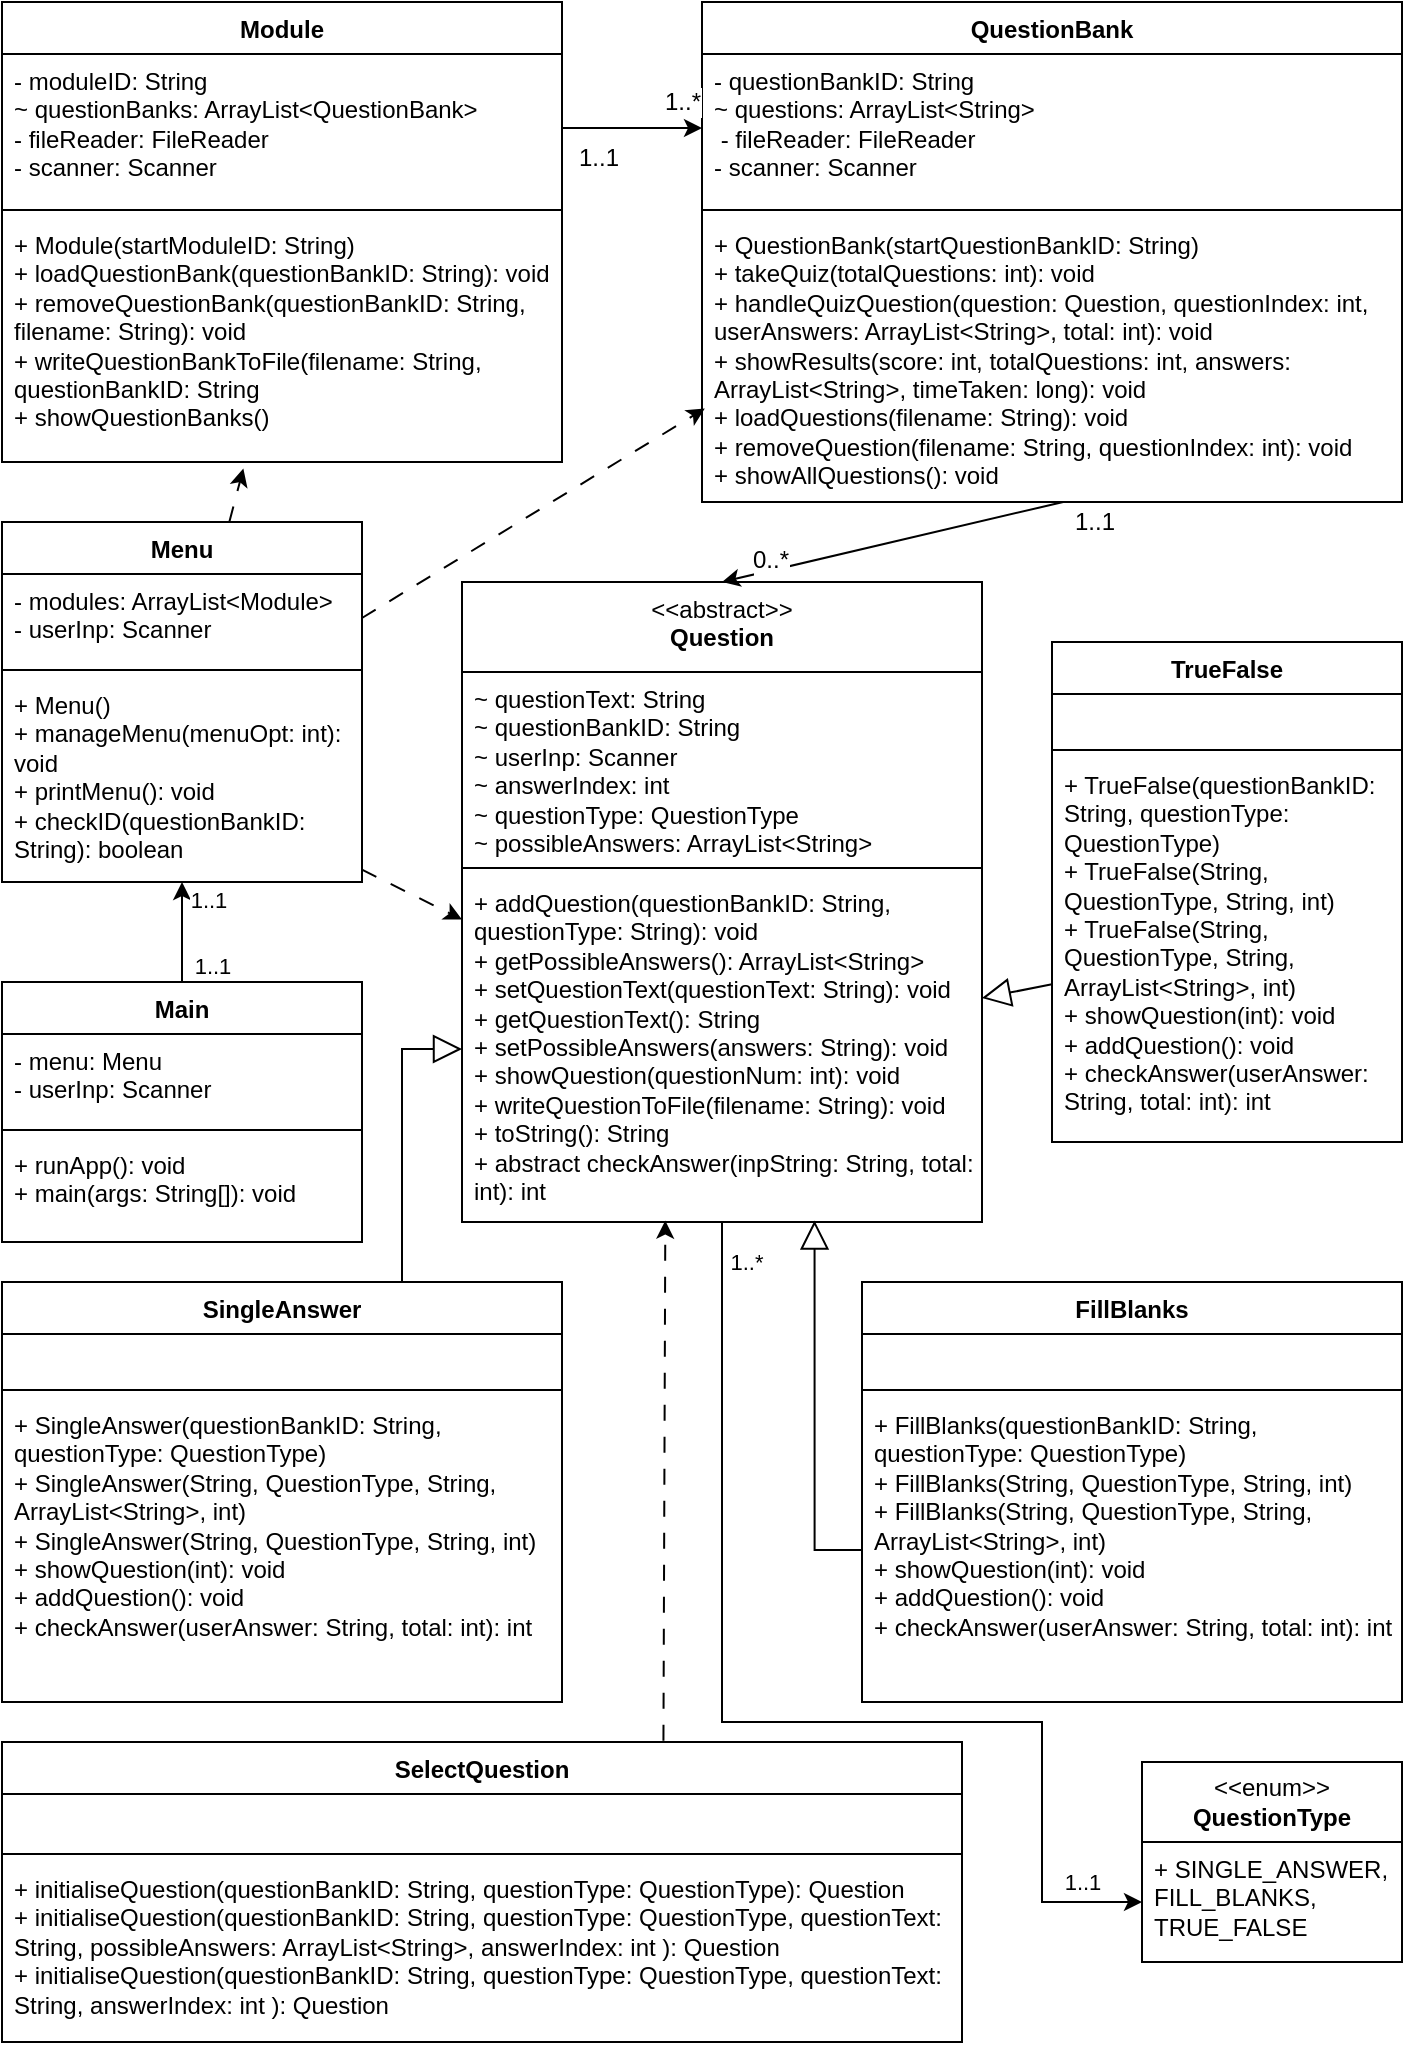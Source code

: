<mxfile version="24.2.5" type="device">
  <diagram id="C5RBs43oDa-KdzZeNtuy" name="Page-1">
    <mxGraphModel dx="378" dy="247" grid="1" gridSize="10" guides="1" tooltips="1" connect="1" arrows="1" fold="1" page="1" pageScale="1" pageWidth="827" pageHeight="1169" math="0" shadow="0">
      <root>
        <mxCell id="WIyWlLk6GJQsqaUBKTNV-0" />
        <mxCell id="WIyWlLk6GJQsqaUBKTNV-1" parent="WIyWlLk6GJQsqaUBKTNV-0" />
        <mxCell id="D2bjokipILLCfBZqnvo0-0" value="Module" style="swimlane;fontStyle=1;align=center;verticalAlign=top;childLayout=stackLayout;horizontal=1;startSize=26;horizontalStack=0;resizeParent=1;resizeParentMax=0;resizeLast=0;collapsible=1;marginBottom=0;whiteSpace=wrap;html=1;" parent="WIyWlLk6GJQsqaUBKTNV-1" vertex="1">
          <mxGeometry x="230" y="120" width="280" height="230" as="geometry" />
        </mxCell>
        <mxCell id="D2bjokipILLCfBZqnvo0-1" value="- moduleID: String&lt;div&gt;&lt;div&gt;~ questionBanks: ArrayList&amp;lt;QuestionBank&amp;gt;&lt;/div&gt;&lt;/div&gt;&lt;div&gt;- fileReader: FileReader&lt;/div&gt;&lt;div&gt;- scanner: Scanner&lt;/div&gt;" style="text;strokeColor=none;fillColor=none;align=left;verticalAlign=top;spacingLeft=4;spacingRight=4;overflow=hidden;rotatable=0;points=[[0,0.5],[1,0.5]];portConstraint=eastwest;whiteSpace=wrap;html=1;" parent="D2bjokipILLCfBZqnvo0-0" vertex="1">
          <mxGeometry y="26" width="280" height="74" as="geometry" />
        </mxCell>
        <mxCell id="D2bjokipILLCfBZqnvo0-2" value="" style="line;strokeWidth=1;fillColor=none;align=left;verticalAlign=middle;spacingTop=-1;spacingLeft=3;spacingRight=3;rotatable=0;labelPosition=right;points=[];portConstraint=eastwest;strokeColor=inherit;" parent="D2bjokipILLCfBZqnvo0-0" vertex="1">
          <mxGeometry y="100" width="280" height="8" as="geometry" />
        </mxCell>
        <mxCell id="D2bjokipILLCfBZqnvo0-3" value="&lt;div&gt;+ Module(startModuleID: String)&lt;/div&gt;+ loadQuestionBank(questionBankID: String): void&lt;div&gt;+ removeQuestionBank(questionBankID: String, filename: String): void&lt;/div&gt;&lt;div&gt;+ writeQuestionBankToFile(filename: String, questionBankID: String&lt;/div&gt;&lt;div&gt;+ showQuestionBanks()&lt;/div&gt;" style="text;strokeColor=none;fillColor=none;align=left;verticalAlign=top;spacingLeft=4;spacingRight=4;overflow=hidden;rotatable=0;points=[[0,0.5],[1,0.5]];portConstraint=eastwest;whiteSpace=wrap;html=1;" parent="D2bjokipILLCfBZqnvo0-0" vertex="1">
          <mxGeometry y="108" width="280" height="122" as="geometry" />
        </mxCell>
        <mxCell id="D2bjokipILLCfBZqnvo0-4" value="QuestionBank" style="swimlane;fontStyle=1;align=center;verticalAlign=top;childLayout=stackLayout;horizontal=1;startSize=26;horizontalStack=0;resizeParent=1;resizeParentMax=0;resizeLast=0;collapsible=1;marginBottom=0;whiteSpace=wrap;html=1;" parent="WIyWlLk6GJQsqaUBKTNV-1" vertex="1">
          <mxGeometry x="580" y="120" width="350" height="250" as="geometry" />
        </mxCell>
        <mxCell id="D2bjokipILLCfBZqnvo0-5" value="- questionBankID: String&lt;div&gt;~ questions: ArrayList&amp;lt;String&amp;gt;&lt;/div&gt;&lt;div&gt;&amp;nbsp;- fileReader: FileReader&lt;/div&gt;&lt;div&gt;- scanner: Scanner&lt;/div&gt;&lt;div&gt;&lt;br&gt;&lt;/div&gt;" style="text;strokeColor=none;fillColor=none;align=left;verticalAlign=top;spacingLeft=4;spacingRight=4;overflow=hidden;rotatable=0;points=[[0,0.5],[1,0.5]];portConstraint=eastwest;whiteSpace=wrap;html=1;" parent="D2bjokipILLCfBZqnvo0-4" vertex="1">
          <mxGeometry y="26" width="350" height="74" as="geometry" />
        </mxCell>
        <mxCell id="D2bjokipILLCfBZqnvo0-6" value="" style="line;strokeWidth=1;fillColor=none;align=left;verticalAlign=middle;spacingTop=-1;spacingLeft=3;spacingRight=3;rotatable=0;labelPosition=right;points=[];portConstraint=eastwest;strokeColor=inherit;" parent="D2bjokipILLCfBZqnvo0-4" vertex="1">
          <mxGeometry y="100" width="350" height="8" as="geometry" />
        </mxCell>
        <mxCell id="D2bjokipILLCfBZqnvo0-7" value="&lt;div&gt;&lt;div&gt;+ QuestionBank(startQuestionBankID: String) &lt;/div&gt;&lt;div&gt;+ takeQuiz(totalQuestions: int): void &lt;/div&gt;&lt;div&gt;+ handleQuizQuestion(question: Question, questionIndex: int, userAnswers: ArrayList&amp;lt;String&amp;gt;, total: int): void &lt;/div&gt;&lt;div&gt;+ showResults(score: int, totalQuestions: int, answers: ArrayList&amp;lt;String&amp;gt;, timeTaken: long): void &lt;/div&gt;&lt;div&gt;+ loadQuestions(filename: String): void &lt;/div&gt;&lt;div&gt;+ removeQuestion(filename: String, questionIndex: int): void &lt;/div&gt;&lt;div&gt;+ showAllQuestions(): void&lt;/div&gt;&lt;/div&gt;&lt;div&gt;&lt;br&gt;&lt;/div&gt;" style="text;strokeColor=none;fillColor=none;align=left;verticalAlign=top;spacingLeft=4;spacingRight=4;overflow=hidden;rotatable=0;points=[[0,0.5],[1,0.5]];portConstraint=eastwest;whiteSpace=wrap;html=1;" parent="D2bjokipILLCfBZqnvo0-4" vertex="1">
          <mxGeometry y="108" width="350" height="142" as="geometry" />
        </mxCell>
        <mxCell id="D2bjokipILLCfBZqnvo0-8" value="" style="rounded=0;orthogonalLoop=1;jettySize=auto;html=1;" parent="WIyWlLk6GJQsqaUBKTNV-1" source="D2bjokipILLCfBZqnvo0-1" target="D2bjokipILLCfBZqnvo0-5" edge="1">
          <mxGeometry relative="1" as="geometry" />
        </mxCell>
        <mxCell id="D2bjokipILLCfBZqnvo0-9" value="&lt;div&gt;&lt;span style=&quot;font-weight: normal;&quot;&gt;&amp;lt;&amp;lt;abstract&amp;gt;&amp;gt;&lt;/span&gt;&lt;/div&gt;Question" style="swimlane;fontStyle=1;align=center;verticalAlign=top;childLayout=stackLayout;horizontal=1;startSize=45;horizontalStack=0;resizeParent=1;resizeParentMax=0;resizeLast=0;collapsible=1;marginBottom=0;whiteSpace=wrap;html=1;" parent="WIyWlLk6GJQsqaUBKTNV-1" vertex="1">
          <mxGeometry x="460" y="410" width="260" height="320" as="geometry" />
        </mxCell>
        <mxCell id="D2bjokipILLCfBZqnvo0-10" value="&lt;div&gt;~ questionText: String&lt;/div&gt;&lt;div&gt;~ questionBankID: String&lt;/div&gt;&lt;div&gt;~ userInp: Scanner&lt;/div&gt;&lt;div&gt;~ answerIndex: int&lt;/div&gt;&lt;div&gt;~ questionType: QuestionType&lt;/div&gt;&lt;div&gt;~&amp;nbsp;possibleAnswers: ArrayList&amp;lt;String&amp;gt;&lt;/div&gt;" style="text;strokeColor=none;fillColor=none;align=left;verticalAlign=top;spacingLeft=4;spacingRight=4;overflow=hidden;rotatable=0;points=[[0,0.5],[1,0.5]];portConstraint=eastwest;whiteSpace=wrap;html=1;" parent="D2bjokipILLCfBZqnvo0-9" vertex="1">
          <mxGeometry y="45" width="260" height="94" as="geometry" />
        </mxCell>
        <mxCell id="D2bjokipILLCfBZqnvo0-11" value="" style="line;strokeWidth=1;fillColor=none;align=left;verticalAlign=middle;spacingTop=-1;spacingLeft=3;spacingRight=3;rotatable=0;labelPosition=right;points=[];portConstraint=eastwest;strokeColor=inherit;" parent="D2bjokipILLCfBZqnvo0-9" vertex="1">
          <mxGeometry y="139" width="260" height="8" as="geometry" />
        </mxCell>
        <mxCell id="D2bjokipILLCfBZqnvo0-12" value="&lt;div&gt;+ addQuestion(questionBankID: String, questionType: String): void&lt;/div&gt;&lt;div&gt;&lt;span style=&quot;background-color: initial;&quot;&gt;+ getPossibleAnswers(): ArrayList&amp;lt;String&amp;gt;&lt;/span&gt;&lt;/div&gt;&lt;div&gt;+ setQuestionText(questionText: String): void&amp;nbsp;&lt;/div&gt;&lt;div&gt;+ getQuestionText(): String&amp;nbsp;&lt;/div&gt;&lt;div&gt;+ setPossibleAnswers(answers: String): void&amp;nbsp;&lt;/div&gt;&lt;div&gt;+ showQuestion(questionNum: int): void&amp;nbsp;&lt;/div&gt;&lt;div&gt;+ writeQuestionToFile(filename: String): void&amp;nbsp;&lt;/div&gt;&lt;div&gt;+ toString(): String&amp;nbsp;&lt;/div&gt;&lt;div&gt;+ abstract checkAnswer(inpString: String, total: int): int&lt;/div&gt;" style="text;strokeColor=none;fillColor=none;align=left;verticalAlign=top;spacingLeft=4;spacingRight=4;overflow=hidden;rotatable=0;points=[[0,0.5],[1,0.5]];portConstraint=eastwest;whiteSpace=wrap;html=1;" parent="D2bjokipILLCfBZqnvo0-9" vertex="1">
          <mxGeometry y="147" width="260" height="173" as="geometry" />
        </mxCell>
        <mxCell id="D2bjokipILLCfBZqnvo0-17" value="FillBlanks" style="swimlane;fontStyle=1;align=center;verticalAlign=top;childLayout=stackLayout;horizontal=1;startSize=26;horizontalStack=0;resizeParent=1;resizeParentMax=0;resizeLast=0;collapsible=1;marginBottom=0;whiteSpace=wrap;html=1;" parent="WIyWlLk6GJQsqaUBKTNV-1" vertex="1">
          <mxGeometry x="660" y="760" width="270" height="210" as="geometry" />
        </mxCell>
        <mxCell id="D2bjokipILLCfBZqnvo0-18" value="&lt;div&gt;&lt;br&gt;&lt;/div&gt;&lt;div&gt;&lt;br&gt;&lt;/div&gt;" style="text;strokeColor=none;fillColor=none;align=left;verticalAlign=top;spacingLeft=4;spacingRight=4;overflow=hidden;rotatable=0;points=[[0,0.5],[1,0.5]];portConstraint=eastwest;whiteSpace=wrap;html=1;" parent="D2bjokipILLCfBZqnvo0-17" vertex="1">
          <mxGeometry y="26" width="270" height="24" as="geometry" />
        </mxCell>
        <mxCell id="D2bjokipILLCfBZqnvo0-19" value="" style="line;strokeWidth=1;fillColor=none;align=left;verticalAlign=middle;spacingTop=-1;spacingLeft=3;spacingRight=3;rotatable=0;labelPosition=right;points=[];portConstraint=eastwest;strokeColor=inherit;" parent="D2bjokipILLCfBZqnvo0-17" vertex="1">
          <mxGeometry y="50" width="270" height="8" as="geometry" />
        </mxCell>
        <mxCell id="D2bjokipILLCfBZqnvo0-20" value="&lt;div&gt;+ FillBlanks(questionBankID: String, questionType: QuestionType) &lt;/div&gt;&lt;div&gt;+ FillBlanks(String, QuestionType, String, int) &lt;/div&gt;&lt;div&gt;+ FillBlanks(String, QuestionType, String, ArrayList&amp;lt;String&amp;gt;, int) &lt;/div&gt;&lt;div&gt;+ showQuestion(int): void &lt;/div&gt;&lt;div&gt;+ addQuestion(): void &lt;/div&gt;&lt;div&gt;+ checkAnswer(userAnswer: String, total: int): int&lt;/div&gt;" style="text;strokeColor=none;fillColor=none;align=left;verticalAlign=top;spacingLeft=4;spacingRight=4;overflow=hidden;rotatable=0;points=[[0,0.5],[1,0.5]];portConstraint=eastwest;whiteSpace=wrap;html=1;" parent="D2bjokipILLCfBZqnvo0-17" vertex="1">
          <mxGeometry y="58" width="270" height="152" as="geometry" />
        </mxCell>
        <mxCell id="gaf7ZaLwIS6UHUebbbbm-1" style="rounded=0;orthogonalLoop=1;jettySize=auto;html=1;exitX=0.5;exitY=0;exitDx=0;exitDy=0;" parent="WIyWlLk6GJQsqaUBKTNV-1" source="D2bjokipILLCfBZqnvo0-21" target="0anxgc5H_I9g6od2jKqY-3" edge="1">
          <mxGeometry relative="1" as="geometry">
            <mxPoint x="410" y="671.333" as="targetPoint" />
          </mxGeometry>
        </mxCell>
        <mxCell id="0anxgc5H_I9g6od2jKqY-17" value="1..1" style="edgeLabel;html=1;align=center;verticalAlign=middle;resizable=0;points=[];" parent="gaf7ZaLwIS6UHUebbbbm-1" vertex="1" connectable="0">
          <mxGeometry x="-0.274" y="-1" relative="1" as="geometry">
            <mxPoint x="14" y="10" as="offset" />
          </mxGeometry>
        </mxCell>
        <mxCell id="D2bjokipILLCfBZqnvo0-21" value="Main" style="swimlane;fontStyle=1;align=center;verticalAlign=top;childLayout=stackLayout;horizontal=1;startSize=26;horizontalStack=0;resizeParent=1;resizeParentMax=0;resizeLast=0;collapsible=1;marginBottom=0;whiteSpace=wrap;html=1;" parent="WIyWlLk6GJQsqaUBKTNV-1" vertex="1">
          <mxGeometry x="230" y="610" width="180" height="130" as="geometry" />
        </mxCell>
        <mxCell id="D2bjokipILLCfBZqnvo0-22" value="&lt;div&gt;&lt;span style=&quot;background-color: initial;&quot;&gt;- menu: Menu&lt;/span&gt;&lt;br&gt;&lt;/div&gt;&lt;div&gt;- userInp: Scanner&lt;span style=&quot;background-color: initial;&quot;&gt;&lt;br&gt;&lt;/span&gt;&lt;/div&gt;" style="text;strokeColor=none;fillColor=none;align=left;verticalAlign=top;spacingLeft=4;spacingRight=4;overflow=hidden;rotatable=0;points=[[0,0.5],[1,0.5]];portConstraint=eastwest;whiteSpace=wrap;html=1;" parent="D2bjokipILLCfBZqnvo0-21" vertex="1">
          <mxGeometry y="26" width="180" height="44" as="geometry" />
        </mxCell>
        <mxCell id="D2bjokipILLCfBZqnvo0-23" value="" style="line;strokeWidth=1;fillColor=none;align=left;verticalAlign=middle;spacingTop=-1;spacingLeft=3;spacingRight=3;rotatable=0;labelPosition=right;points=[];portConstraint=eastwest;strokeColor=inherit;" parent="D2bjokipILLCfBZqnvo0-21" vertex="1">
          <mxGeometry y="70" width="180" height="8" as="geometry" />
        </mxCell>
        <mxCell id="D2bjokipILLCfBZqnvo0-24" value=" + runApp(): void&lt;div&gt;+ main(args: String[]): void&lt;/div&gt;&lt;div&gt;&lt;br&gt;&lt;/div&gt;" style="text;strokeColor=none;fillColor=none;align=left;verticalAlign=top;spacingLeft=4;spacingRight=4;overflow=hidden;rotatable=0;points=[[0,0.5],[1,0.5]];portConstraint=eastwest;whiteSpace=wrap;html=1;" parent="D2bjokipILLCfBZqnvo0-21" vertex="1">
          <mxGeometry y="78" width="180" height="52" as="geometry" />
        </mxCell>
        <mxCell id="Z39D8poa_tM1hzgPXQIC-2" value="" style="endArrow=classic;html=1;rounded=0;entryX=0.5;entryY=0;entryDx=0;entryDy=0;exitX=0.516;exitY=1;exitDx=0;exitDy=0;exitPerimeter=0;" parent="WIyWlLk6GJQsqaUBKTNV-1" source="D2bjokipILLCfBZqnvo0-7" target="D2bjokipILLCfBZqnvo0-9" edge="1">
          <mxGeometry width="50" height="50" relative="1" as="geometry">
            <mxPoint x="460" y="410" as="sourcePoint" />
            <mxPoint x="510" y="370" as="targetPoint" />
          </mxGeometry>
        </mxCell>
        <mxCell id="q3p-BSSAToSTRyiaWnOy-1" value="&amp;lt;&amp;lt;enum&amp;gt;&amp;gt;&lt;div&gt;&lt;b&gt;QuestionType&lt;/b&gt;&lt;/div&gt;" style="swimlane;fontStyle=0;childLayout=stackLayout;horizontal=1;startSize=40;fillColor=none;horizontalStack=0;resizeParent=1;resizeParentMax=0;resizeLast=0;collapsible=1;marginBottom=0;whiteSpace=wrap;html=1;" parent="WIyWlLk6GJQsqaUBKTNV-1" vertex="1">
          <mxGeometry x="800" y="1000" width="130" height="100" as="geometry" />
        </mxCell>
        <mxCell id="q3p-BSSAToSTRyiaWnOy-4" value="+&amp;nbsp;SINGLE_ANSWER, FILL_BLANKS, TRUE_FALSE" style="text;strokeColor=none;fillColor=none;align=left;verticalAlign=top;spacingLeft=4;spacingRight=4;overflow=hidden;rotatable=0;points=[[0,0.5],[1,0.5]];portConstraint=eastwest;whiteSpace=wrap;html=1;" parent="q3p-BSSAToSTRyiaWnOy-1" vertex="1">
          <mxGeometry y="40" width="130" height="60" as="geometry" />
        </mxCell>
        <mxCell id="q3p-BSSAToSTRyiaWnOy-5" value="" style="endArrow=block;endFill=0;endSize=12;html=1;rounded=0;exitX=0;exitY=0.5;exitDx=0;exitDy=0;entryX=0.678;entryY=0.996;entryDx=0;entryDy=0;entryPerimeter=0;edgeStyle=orthogonalEdgeStyle;" parent="WIyWlLk6GJQsqaUBKTNV-1" source="D2bjokipILLCfBZqnvo0-20" target="D2bjokipILLCfBZqnvo0-12" edge="1">
          <mxGeometry width="160" relative="1" as="geometry">
            <mxPoint x="800" y="820" as="sourcePoint" />
            <mxPoint x="690" y="723" as="targetPoint" />
          </mxGeometry>
        </mxCell>
        <mxCell id="q3p-BSSAToSTRyiaWnOy-7" value="" style="endArrow=block;endFill=0;endSize=12;html=1;rounded=0;exitX=0.64;exitY=0;exitDx=0;exitDy=0;entryX=0;entryY=0.5;entryDx=0;entryDy=0;exitPerimeter=0;edgeStyle=orthogonalEdgeStyle;" parent="WIyWlLk6GJQsqaUBKTNV-1" source="0anxgc5H_I9g6od2jKqY-8" target="D2bjokipILLCfBZqnvo0-12" edge="1">
          <mxGeometry width="160" relative="1" as="geometry">
            <mxPoint x="838.49" y="760" as="sourcePoint" />
            <mxPoint x="827.002" y="650" as="targetPoint" />
            <Array as="points">
              <mxPoint x="430" y="760" />
              <mxPoint x="430" y="644" />
            </Array>
          </mxGeometry>
        </mxCell>
        <mxCell id="q3p-BSSAToSTRyiaWnOy-8" style="rounded=0;orthogonalLoop=1;jettySize=auto;html=1;entryX=0;entryY=0.5;entryDx=0;entryDy=0;" parent="WIyWlLk6GJQsqaUBKTNV-1" source="D2bjokipILLCfBZqnvo0-12" target="q3p-BSSAToSTRyiaWnOy-4" edge="1">
          <mxGeometry relative="1" as="geometry">
            <mxPoint x="600" y="720" as="sourcePoint" />
            <mxPoint x="920" y="980" as="targetPoint" />
            <Array as="points">
              <mxPoint x="590" y="980" />
              <mxPoint x="750" y="980" />
              <mxPoint x="750" y="1070" />
            </Array>
          </mxGeometry>
        </mxCell>
        <mxCell id="w3MyxWXTEvE9FprpDVBn-0" value="1..*" style="edgeLabel;html=1;align=center;verticalAlign=middle;resizable=0;points=[];" parent="q3p-BSSAToSTRyiaWnOy-8" vertex="1" connectable="0">
          <mxGeometry x="-0.567" y="-2" relative="1" as="geometry">
            <mxPoint x="14" y="-99" as="offset" />
          </mxGeometry>
        </mxCell>
        <mxCell id="w3MyxWXTEvE9FprpDVBn-1" value="1..1" style="edgeLabel;html=1;align=center;verticalAlign=middle;resizable=0;points=[];" parent="q3p-BSSAToSTRyiaWnOy-8" vertex="1" connectable="0">
          <mxGeometry x="0.682" relative="1" as="geometry">
            <mxPoint x="20" y="27" as="offset" />
          </mxGeometry>
        </mxCell>
        <mxCell id="0anxgc5H_I9g6od2jKqY-13" style="rounded=0;orthogonalLoop=1;jettySize=auto;html=1;exitX=1;exitY=0.5;exitDx=0;exitDy=0;entryX=0.004;entryY=0.671;entryDx=0;entryDy=0;dashed=1;dashPattern=8 8;entryPerimeter=0;" parent="WIyWlLk6GJQsqaUBKTNV-1" source="0anxgc5H_I9g6od2jKqY-1" target="D2bjokipILLCfBZqnvo0-7" edge="1">
          <mxGeometry relative="1" as="geometry" />
        </mxCell>
        <mxCell id="0anxgc5H_I9g6od2jKqY-0" value="Menu" style="swimlane;fontStyle=1;align=center;verticalAlign=top;childLayout=stackLayout;horizontal=1;startSize=26;horizontalStack=0;resizeParent=1;resizeParentMax=0;resizeLast=0;collapsible=1;marginBottom=0;whiteSpace=wrap;html=1;" parent="WIyWlLk6GJQsqaUBKTNV-1" vertex="1">
          <mxGeometry x="230" y="380" width="180" height="180" as="geometry" />
        </mxCell>
        <mxCell id="0anxgc5H_I9g6od2jKqY-1" value="&lt;div&gt;- modules: ArrayList&amp;lt;Module&amp;gt;&lt;/div&gt;&lt;div&gt;- userInp: Scanner&lt;/div&gt;" style="text;strokeColor=none;fillColor=none;align=left;verticalAlign=top;spacingLeft=4;spacingRight=4;overflow=hidden;rotatable=0;points=[[0,0.5],[1,0.5]];portConstraint=eastwest;whiteSpace=wrap;html=1;" parent="0anxgc5H_I9g6od2jKqY-0" vertex="1">
          <mxGeometry y="26" width="180" height="44" as="geometry" />
        </mxCell>
        <mxCell id="0anxgc5H_I9g6od2jKqY-2" value="" style="line;strokeWidth=1;fillColor=none;align=left;verticalAlign=middle;spacingTop=-1;spacingLeft=3;spacingRight=3;rotatable=0;labelPosition=right;points=[];portConstraint=eastwest;strokeColor=inherit;" parent="0anxgc5H_I9g6od2jKqY-0" vertex="1">
          <mxGeometry y="70" width="180" height="8" as="geometry" />
        </mxCell>
        <mxCell id="0anxgc5H_I9g6od2jKqY-3" value="&lt;div&gt;+ Menu()&lt;/div&gt;&lt;div&gt;+ manageMenu(menuOpt: int): void&lt;/div&gt;&lt;div&gt;+ printMenu(): void&amp;nbsp; &amp;nbsp;&lt;/div&gt;&lt;div&gt;+ checkID(questionBankID: String): boolean&lt;/div&gt;" style="text;strokeColor=none;fillColor=none;align=left;verticalAlign=top;spacingLeft=4;spacingRight=4;overflow=hidden;rotatable=0;points=[[0,0.5],[1,0.5]];portConstraint=eastwest;whiteSpace=wrap;html=1;" parent="0anxgc5H_I9g6od2jKqY-0" vertex="1">
          <mxGeometry y="78" width="180" height="102" as="geometry" />
        </mxCell>
        <mxCell id="0anxgc5H_I9g6od2jKqY-4" value="1..*" style="edgeLabel;html=1;align=center;verticalAlign=middle;resizable=0;points=[];fontSize=12;" parent="WIyWlLk6GJQsqaUBKTNV-1" vertex="1" connectable="0">
          <mxGeometry x="569.997" y="170.0" as="geometry" />
        </mxCell>
        <mxCell id="0anxgc5H_I9g6od2jKqY-5" value="1..1" style="edgeLabel;html=1;align=center;verticalAlign=middle;resizable=0;points=[];fontSize=12;" parent="WIyWlLk6GJQsqaUBKTNV-1" vertex="1" connectable="0">
          <mxGeometry x="529.995" y="199" as="geometry">
            <mxPoint x="-2" y="-1" as="offset" />
          </mxGeometry>
        </mxCell>
        <mxCell id="0anxgc5H_I9g6od2jKqY-6" value="&lt;font style=&quot;font-size: 12px;&quot;&gt;1..1&lt;/font&gt;" style="edgeLabel;html=1;align=center;verticalAlign=middle;resizable=0;points=[];" parent="WIyWlLk6GJQsqaUBKTNV-1" vertex="1" connectable="0">
          <mxGeometry x="620.001" y="297.221" as="geometry">
            <mxPoint x="156" y="83" as="offset" />
          </mxGeometry>
        </mxCell>
        <mxCell id="0anxgc5H_I9g6od2jKqY-7" value="0..*" style="edgeLabel;html=1;align=center;verticalAlign=middle;resizable=0;points=[];fontSize=12;" parent="WIyWlLk6GJQsqaUBKTNV-1" vertex="1" connectable="0">
          <mxGeometry x="619.996" y="410.002" as="geometry">
            <mxPoint x="-6" y="-11" as="offset" />
          </mxGeometry>
        </mxCell>
        <mxCell id="0anxgc5H_I9g6od2jKqY-8" value="SingleAnswer" style="swimlane;fontStyle=1;align=center;verticalAlign=top;childLayout=stackLayout;horizontal=1;startSize=26;horizontalStack=0;resizeParent=1;resizeParentMax=0;resizeLast=0;collapsible=1;marginBottom=0;whiteSpace=wrap;html=1;" parent="WIyWlLk6GJQsqaUBKTNV-1" vertex="1">
          <mxGeometry x="230" y="760" width="280" height="210" as="geometry" />
        </mxCell>
        <mxCell id="0anxgc5H_I9g6od2jKqY-9" value="&lt;div&gt;&lt;br&gt;&lt;/div&gt;&lt;div&gt;&lt;br&gt;&lt;/div&gt;" style="text;strokeColor=none;fillColor=none;align=left;verticalAlign=top;spacingLeft=4;spacingRight=4;overflow=hidden;rotatable=0;points=[[0,0.5],[1,0.5]];portConstraint=eastwest;whiteSpace=wrap;html=1;" parent="0anxgc5H_I9g6od2jKqY-8" vertex="1">
          <mxGeometry y="26" width="280" height="24" as="geometry" />
        </mxCell>
        <mxCell id="0anxgc5H_I9g6od2jKqY-10" value="" style="line;strokeWidth=1;fillColor=none;align=left;verticalAlign=middle;spacingTop=-1;spacingLeft=3;spacingRight=3;rotatable=0;labelPosition=right;points=[];portConstraint=eastwest;strokeColor=inherit;" parent="0anxgc5H_I9g6od2jKqY-8" vertex="1">
          <mxGeometry y="50" width="280" height="8" as="geometry" />
        </mxCell>
        <mxCell id="0anxgc5H_I9g6od2jKqY-11" value="&lt;div&gt;+ SingleAnswer(questionBankID: String, questionType: QuestionType)&lt;/div&gt;&lt;div&gt;+ SingleAnswer(String, QuestionType, String, ArrayList&amp;lt;String&amp;gt;, int)&lt;/div&gt;&lt;div&gt;+ SingleAnswer(String, QuestionType, String, int)&lt;/div&gt;&lt;div&gt;+ showQuestion(int): void&lt;/div&gt;&lt;div&gt;+ addQuestion(): void&lt;/div&gt;&lt;div&gt;&lt;span style=&quot;background-color: initial;&quot;&gt;+ checkAnswer(userAnswer: String, total: int): int&lt;/span&gt;&lt;/div&gt;" style="text;strokeColor=none;fillColor=none;align=left;verticalAlign=top;spacingLeft=4;spacingRight=4;overflow=hidden;rotatable=0;points=[[0,0.5],[1,0.5]];portConstraint=eastwest;whiteSpace=wrap;html=1;" parent="0anxgc5H_I9g6od2jKqY-8" vertex="1">
          <mxGeometry y="58" width="280" height="152" as="geometry" />
        </mxCell>
        <mxCell id="0anxgc5H_I9g6od2jKqY-12" style="rounded=0;orthogonalLoop=1;jettySize=auto;html=1;entryX=0.431;entryY=1.027;entryDx=0;entryDy=0;entryPerimeter=0;dashed=1;dashPattern=8 8;" parent="WIyWlLk6GJQsqaUBKTNV-1" source="0anxgc5H_I9g6od2jKqY-0" target="D2bjokipILLCfBZqnvo0-3" edge="1">
          <mxGeometry relative="1" as="geometry" />
        </mxCell>
        <mxCell id="0anxgc5H_I9g6od2jKqY-14" style="rounded=0;orthogonalLoop=1;jettySize=auto;html=1;dashed=1;dashPattern=8 8;" parent="WIyWlLk6GJQsqaUBKTNV-1" source="0anxgc5H_I9g6od2jKqY-3" target="D2bjokipILLCfBZqnvo0-12" edge="1">
          <mxGeometry relative="1" as="geometry" />
        </mxCell>
        <mxCell id="0anxgc5H_I9g6od2jKqY-18" value="1..1" style="edgeLabel;html=1;align=center;verticalAlign=middle;resizable=0;points=[];" parent="WIyWlLk6GJQsqaUBKTNV-1" vertex="1" connectable="0">
          <mxGeometry x="290" y="584.5" as="geometry">
            <mxPoint x="43" y="-16" as="offset" />
          </mxGeometry>
        </mxCell>
        <mxCell id="daeMMV4K_OllgHBx0BjC-0" value="SelectQuestion" style="swimlane;fontStyle=1;align=center;verticalAlign=top;childLayout=stackLayout;horizontal=1;startSize=26;horizontalStack=0;resizeParent=1;resizeParentMax=0;resizeLast=0;collapsible=1;marginBottom=0;whiteSpace=wrap;html=1;" vertex="1" parent="WIyWlLk6GJQsqaUBKTNV-1">
          <mxGeometry x="230" y="990" width="480" height="150" as="geometry" />
        </mxCell>
        <mxCell id="daeMMV4K_OllgHBx0BjC-1" value="&lt;div&gt;&lt;br&gt;&lt;/div&gt;&lt;div&gt;&lt;br&gt;&lt;/div&gt;" style="text;strokeColor=none;fillColor=none;align=left;verticalAlign=top;spacingLeft=4;spacingRight=4;overflow=hidden;rotatable=0;points=[[0,0.5],[1,0.5]];portConstraint=eastwest;whiteSpace=wrap;html=1;" vertex="1" parent="daeMMV4K_OllgHBx0BjC-0">
          <mxGeometry y="26" width="480" height="26" as="geometry" />
        </mxCell>
        <mxCell id="daeMMV4K_OllgHBx0BjC-2" value="" style="line;strokeWidth=1;fillColor=none;align=left;verticalAlign=middle;spacingTop=-1;spacingLeft=3;spacingRight=3;rotatable=0;labelPosition=right;points=[];portConstraint=eastwest;strokeColor=inherit;" vertex="1" parent="daeMMV4K_OllgHBx0BjC-0">
          <mxGeometry y="52" width="480" height="8" as="geometry" />
        </mxCell>
        <mxCell id="daeMMV4K_OllgHBx0BjC-3" value="+ initialiseQuestion(questionBankID: String, questionType: QuestionType): Question&lt;div&gt;+ initialiseQuestion(&lt;span style=&quot;background-color: initial;&quot;&gt;questionBankID: String,&lt;/span&gt;&lt;span style=&quot;background-color: initial;&quot;&gt;&amp;nbsp;questionType: QuestionType,&amp;nbsp;&lt;/span&gt;&lt;span style=&quot;background-color: initial;&quot;&gt;questionText: String,&lt;/span&gt;&lt;span style=&quot;background-color: initial;&quot;&gt;&amp;nbsp;possibleAnswers: ArrayList&amp;lt;String&amp;gt;,&lt;/span&gt;&lt;span style=&quot;background-color: initial;&quot;&gt;&amp;nbsp;answerIndex: int&amp;nbsp;&lt;/span&gt;): Question&lt;br&gt;&lt;/div&gt;&lt;div&gt;+ initialiseQuestion(&lt;span style=&quot;background-color: initial;&quot;&gt;questionBankID: String,&lt;/span&gt;&lt;span style=&quot;background-color: initial;&quot;&gt;&amp;nbsp;questionType: QuestionType,&amp;nbsp;&lt;/span&gt;&lt;span style=&quot;background-color: initial;&quot;&gt;questionText: String&lt;/span&gt;&lt;span style=&quot;background-color: initial;&quot;&gt;,&lt;/span&gt;&lt;span style=&quot;background-color: initial;&quot;&gt;&amp;nbsp;answerIndex: int&amp;nbsp;&lt;/span&gt;): Question&lt;br&gt;&lt;/div&gt;" style="text;strokeColor=none;fillColor=none;align=left;verticalAlign=top;spacingLeft=4;spacingRight=4;overflow=hidden;rotatable=0;points=[[0,0.5],[1,0.5]];portConstraint=eastwest;whiteSpace=wrap;html=1;" vertex="1" parent="daeMMV4K_OllgHBx0BjC-0">
          <mxGeometry y="60" width="480" height="90" as="geometry" />
        </mxCell>
        <mxCell id="daeMMV4K_OllgHBx0BjC-4" style="rounded=0;orthogonalLoop=1;jettySize=auto;html=1;exitX=0.689;exitY=-0.004;exitDx=0;exitDy=0;exitPerimeter=0;endArrow=classic;endFill=1;startArrow=none;startFill=0;dashed=1;dashPattern=8 8;entryX=0.391;entryY=0.996;entryDx=0;entryDy=0;entryPerimeter=0;" edge="1" parent="WIyWlLk6GJQsqaUBKTNV-1" source="daeMMV4K_OllgHBx0BjC-0" target="D2bjokipILLCfBZqnvo0-12">
          <mxGeometry relative="1" as="geometry">
            <mxPoint x="573" y="720" as="targetPoint" />
          </mxGeometry>
        </mxCell>
        <mxCell id="daeMMV4K_OllgHBx0BjC-5" value="TrueFalse" style="swimlane;fontStyle=1;align=center;verticalAlign=top;childLayout=stackLayout;horizontal=1;startSize=26;horizontalStack=0;resizeParent=1;resizeParentMax=0;resizeLast=0;collapsible=1;marginBottom=0;whiteSpace=wrap;html=1;" vertex="1" parent="WIyWlLk6GJQsqaUBKTNV-1">
          <mxGeometry x="755" y="440" width="175" height="250" as="geometry" />
        </mxCell>
        <mxCell id="daeMMV4K_OllgHBx0BjC-6" value="&lt;div&gt;&lt;br&gt;&lt;/div&gt;&lt;div&gt;&lt;br&gt;&lt;/div&gt;" style="text;strokeColor=none;fillColor=none;align=left;verticalAlign=top;spacingLeft=4;spacingRight=4;overflow=hidden;rotatable=0;points=[[0,0.5],[1,0.5]];portConstraint=eastwest;whiteSpace=wrap;html=1;" vertex="1" parent="daeMMV4K_OllgHBx0BjC-5">
          <mxGeometry y="26" width="175" height="24" as="geometry" />
        </mxCell>
        <mxCell id="daeMMV4K_OllgHBx0BjC-7" value="" style="line;strokeWidth=1;fillColor=none;align=left;verticalAlign=middle;spacingTop=-1;spacingLeft=3;spacingRight=3;rotatable=0;labelPosition=right;points=[];portConstraint=eastwest;strokeColor=inherit;" vertex="1" parent="daeMMV4K_OllgHBx0BjC-5">
          <mxGeometry y="50" width="175" height="8" as="geometry" />
        </mxCell>
        <mxCell id="daeMMV4K_OllgHBx0BjC-8" value="&lt;div&gt;+ TrueFalse(questionBankID: String, questionType: QuestionType) &lt;/div&gt;&lt;div&gt;+ TrueFalse(String, QuestionType, String, int) &lt;/div&gt;&lt;div&gt;+ TrueFalse(String, QuestionType, String, ArrayList&amp;lt;String&amp;gt;, int) &lt;/div&gt;&lt;div&gt;+ showQuestion(int): void &lt;/div&gt;&lt;div&gt;+ addQuestion(): void &lt;/div&gt;&lt;div&gt;+ checkAnswer(userAnswer: String, total: int): int&lt;/div&gt;" style="text;strokeColor=none;fillColor=none;align=left;verticalAlign=top;spacingLeft=4;spacingRight=4;overflow=hidden;rotatable=0;points=[[0,0.5],[1,0.5]];portConstraint=eastwest;whiteSpace=wrap;html=1;" vertex="1" parent="daeMMV4K_OllgHBx0BjC-5">
          <mxGeometry y="58" width="175" height="192" as="geometry" />
        </mxCell>
        <mxCell id="daeMMV4K_OllgHBx0BjC-9" style="rounded=0;orthogonalLoop=1;jettySize=auto;html=1;endArrow=block;endFill=0;endSize=12;" edge="1" parent="WIyWlLk6GJQsqaUBKTNV-1" source="daeMMV4K_OllgHBx0BjC-8" target="D2bjokipILLCfBZqnvo0-12">
          <mxGeometry relative="1" as="geometry" />
        </mxCell>
      </root>
    </mxGraphModel>
  </diagram>
</mxfile>
